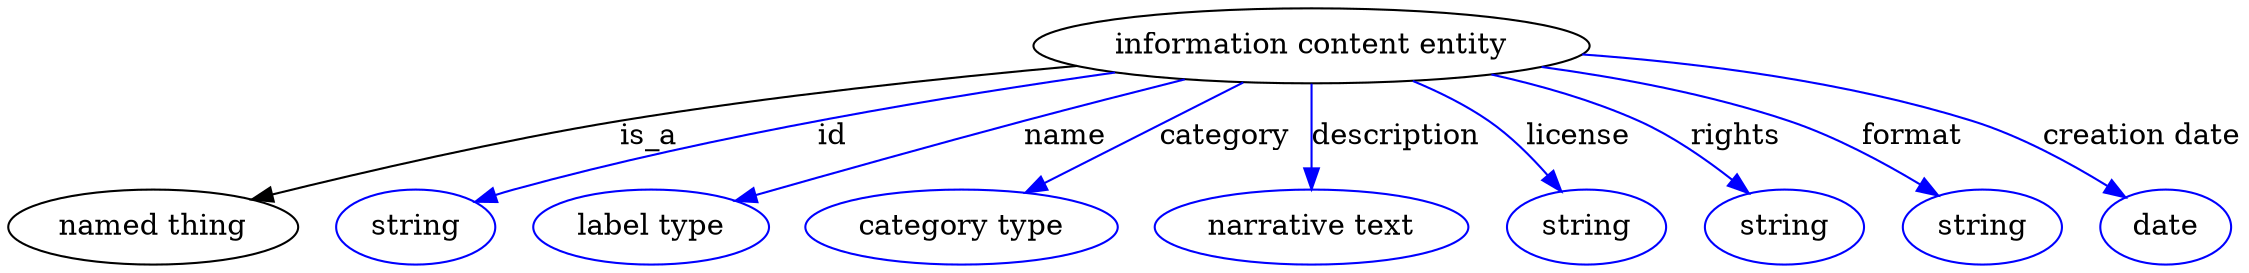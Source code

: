digraph {
	graph [bb="0,0,876.25,123"];
	node [label="\N"];
	"information content entity"	 [height=0.5,
		label="information content entity",
		pos="509.25,105",
		width=2.8706];
	"named thing"	 [height=0.5,
		pos="55.245,18",
		width=1.5346];
	"information content entity" -> "named thing"	 [label=is_a,
		lp="251.25,61.5",
		pos="e,97.232,29.86 419.39,96.006 366.87,89.996 299.47,80.984 240.25,69 185.61,57.945 172.96,50.879 119.25,36 115.24,34.891 111.1,33.738 \
106.93,32.575"];
	id	 [color=blue,
		height=0.5,
		label=string,
		pos="159.25,18",
		width=0.84854];
	"information content entity" -> id	 [color=blue,
		label=id,
		lp="322.75,61.5",
		pos="e,183.05,29.643 433.51,92.708 370,81.321 277.4,62.189 199.25,36 196.99,35.245 194.69,34.406 192.39,33.515",
		style=solid];
	name	 [color=blue,
		height=0.5,
		label="label type",
		pos="253.25,18",
		width=1.2638];
	"information content entity" -> name	 [color=blue,
		label=name,
		lp="414.75,61.5",
		pos="e,287.11,30.041 459.89,89.079 440.91,82.893 419.04,75.696 399.25,69 364.63,57.29 325.55,43.615 296.54,33.374",
		style=solid];
	category	 [color=blue,
		height=0.5,
		label="category type",
		pos="375.25,18",
		width=1.6249];
	"information content entity" -> category	 [color=blue,
		label=category,
		lp="474.75,61.5",
		pos="e,400.63,34.482 482.45,87.603 461.41,73.945 431.98,54.839 409.28,40.098",
		style=solid];
	description	 [color=blue,
		height=0.5,
		label="narrative text",
		pos="509.25,18",
		width=1.6068];
	"information content entity" -> description	 [color=blue,
		label=description,
		lp="539.75,61.5",
		pos="e,509.25,36.003 509.25,86.974 509.25,75.192 509.25,59.561 509.25,46.158",
		style=solid];
	license	 [color=blue,
		height=0.5,
		label=string,
		pos="615.25,18",
		width=0.84854];
	"information content entity" -> license	 [color=blue,
		label=license,
		lp="608.25,61.5",
		pos="e,604.12,35.029 545.6,88.097 555.4,82.701 565.66,76.228 574.25,69 583.07,61.57 591.35,52.01 598.12,43.179",
		style=solid];
	rights	 [color=blue,
		height=0.5,
		label=string,
		pos="694.25,18",
		width=0.84854];
	"information content entity" -> rights	 [color=blue,
		label=rights,
		lp="669.75,61.5",
		pos="e,678.67,33.568 574.1,90.97 593.12,85.517 613.55,78.295 631.25,69 645.58,61.469 659.76,50.404 671.02,40.504",
		style=solid];
	format	 [color=blue,
		height=0.5,
		label=string,
		pos="773.25,18",
		width=0.84854];
	"information content entity" -> format	 [color=blue,
		label=format,
		lp="737.75,61.5",
		pos="e,754.23,32.212 593.41,94.403 624.23,88.913 658.96,80.801 689.25,69 709.36,61.161 730.12,48.608 745.97,37.918",
		style=solid];
	"creation date"	 [color=blue,
		height=0.5,
		label=date,
		pos="849.25,18",
		width=0.75];
	"information content entity" -> "creation date"	 [color=blue,
		label="creation date",
		lp="828.25,61.5",
		pos="e,830.8,31.357 598.24,95.81 657.99,88.958 730.95,79.08 760.25,69 782.47,61.352 805.44,48.033 822.47,36.924",
		style=solid];
}
